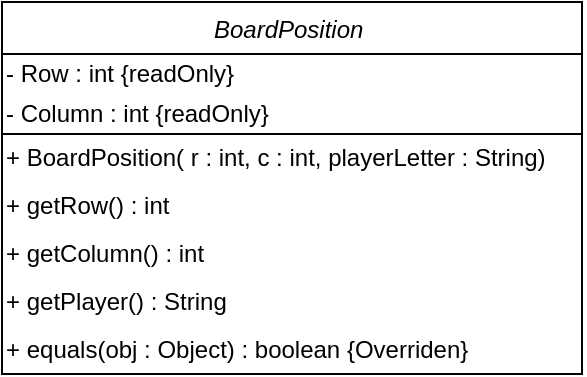 <mxfile version="13.0.3" type="device"><diagram id="ro1g94Ef0KtUDFOrlvq4" name="Page-1"><mxGraphModel dx="592" dy="490" grid="1" gridSize="10" guides="1" tooltips="1" connect="1" arrows="1" fold="1" page="1" pageScale="1" pageWidth="850" pageHeight="1100" math="0" shadow="0"><root><mxCell id="0"/><mxCell id="1" parent="0"/><mxCell id="A0CXEA3YVzPS7EvlMdCj-1" value="BoardPosition " style="swimlane;fontStyle=2;align=center;verticalAlign=top;childLayout=stackLayout;horizontal=1;startSize=26;horizontalStack=0;resizeParent=1;resizeLast=0;collapsible=1;marginBottom=0;rounded=0;shadow=0;strokeWidth=1;" parent="1" vertex="1"><mxGeometry x="140" y="100" width="290" height="186" as="geometry"><mxRectangle x="230" y="140" width="160" height="26" as="alternateBounds"/></mxGeometry></mxCell><mxCell id="A0CXEA3YVzPS7EvlMdCj-2" value="- Row : int {readOnly}" style="text;html=1;strokeColor=none;fillColor=none;align=left;verticalAlign=middle;whiteSpace=wrap;rounded=0;" parent="A0CXEA3YVzPS7EvlMdCj-1" vertex="1"><mxGeometry y="26" width="290" height="20" as="geometry"/></mxCell><mxCell id="A0CXEA3YVzPS7EvlMdCj-3" value="- Column : int {readOnly}" style="text;html=1;strokeColor=none;fillColor=none;align=left;verticalAlign=middle;whiteSpace=wrap;rounded=0;" parent="A0CXEA3YVzPS7EvlMdCj-1" vertex="1"><mxGeometry y="46" width="290" height="20" as="geometry"/></mxCell><mxCell id="A0CXEA3YVzPS7EvlMdCj-4" value="+ BoardPosition( r : int, c : int, playerLetter : String)&amp;nbsp;" style="text;html=1;strokeColor=none;fillColor=none;align=left;verticalAlign=middle;whiteSpace=wrap;rounded=0;" parent="A0CXEA3YVzPS7EvlMdCj-1" vertex="1"><mxGeometry y="66" width="290" height="24" as="geometry"/></mxCell><mxCell id="zU2uksjiEDH9GR-RTT5f-4" value="+ getRow() : int" style="text;html=1;strokeColor=none;fillColor=none;align=left;verticalAlign=middle;whiteSpace=wrap;rounded=0;" vertex="1" parent="A0CXEA3YVzPS7EvlMdCj-1"><mxGeometry y="90" width="290" height="24" as="geometry"/></mxCell><mxCell id="zU2uksjiEDH9GR-RTT5f-1" value="+ getColumn() : int" style="text;html=1;strokeColor=none;fillColor=none;align=left;verticalAlign=middle;whiteSpace=wrap;rounded=0;" vertex="1" parent="A0CXEA3YVzPS7EvlMdCj-1"><mxGeometry y="114" width="290" height="24" as="geometry"/></mxCell><mxCell id="zU2uksjiEDH9GR-RTT5f-2" value="+ getPlayer() : String" style="text;html=1;strokeColor=none;fillColor=none;align=left;verticalAlign=middle;whiteSpace=wrap;rounded=0;" vertex="1" parent="A0CXEA3YVzPS7EvlMdCj-1"><mxGeometry y="138" width="290" height="24" as="geometry"/></mxCell><mxCell id="zU2uksjiEDH9GR-RTT5f-3" value="+ equals(obj : Object) : boolean {Overriden}" style="text;html=1;strokeColor=none;fillColor=none;align=left;verticalAlign=middle;whiteSpace=wrap;rounded=0;" vertex="1" parent="A0CXEA3YVzPS7EvlMdCj-1"><mxGeometry y="162" width="290" height="24" as="geometry"/></mxCell><mxCell id="A0CXEA3YVzPS7EvlMdCj-5" value="" style="endArrow=none;html=1;exitX=0;exitY=0;exitDx=0;exitDy=0;entryX=1;entryY=1;entryDx=0;entryDy=0;" parent="A0CXEA3YVzPS7EvlMdCj-1" target="A0CXEA3YVzPS7EvlMdCj-3" edge="1"><mxGeometry width="50" height="50" relative="1" as="geometry"><mxPoint y="66" as="sourcePoint"/><mxPoint x="460" y="66" as="targetPoint"/></mxGeometry></mxCell></root></mxGraphModel></diagram></mxfile>